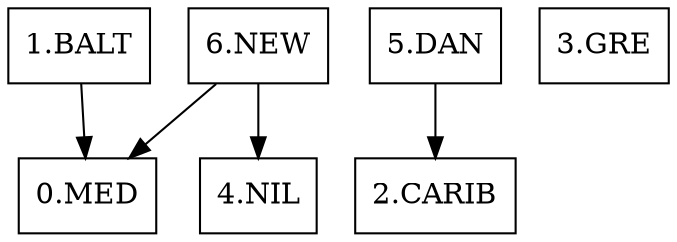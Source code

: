 strict digraph "graph" {
	node [shape=box]
	"0.MED"
	"1.BALT"
	"2.CARIB"
	"3.GRE"
	"4.NIL"
	"5.DAN"
	"6.NEW"
	"1.BALT" -> "0.MED" [label=""]
	"5.DAN" -> "2.CARIB" [label=""]
	"6.NEW" -> "0.MED" [label=""]
	"6.NEW" -> "4.NIL" [label=""]
}
